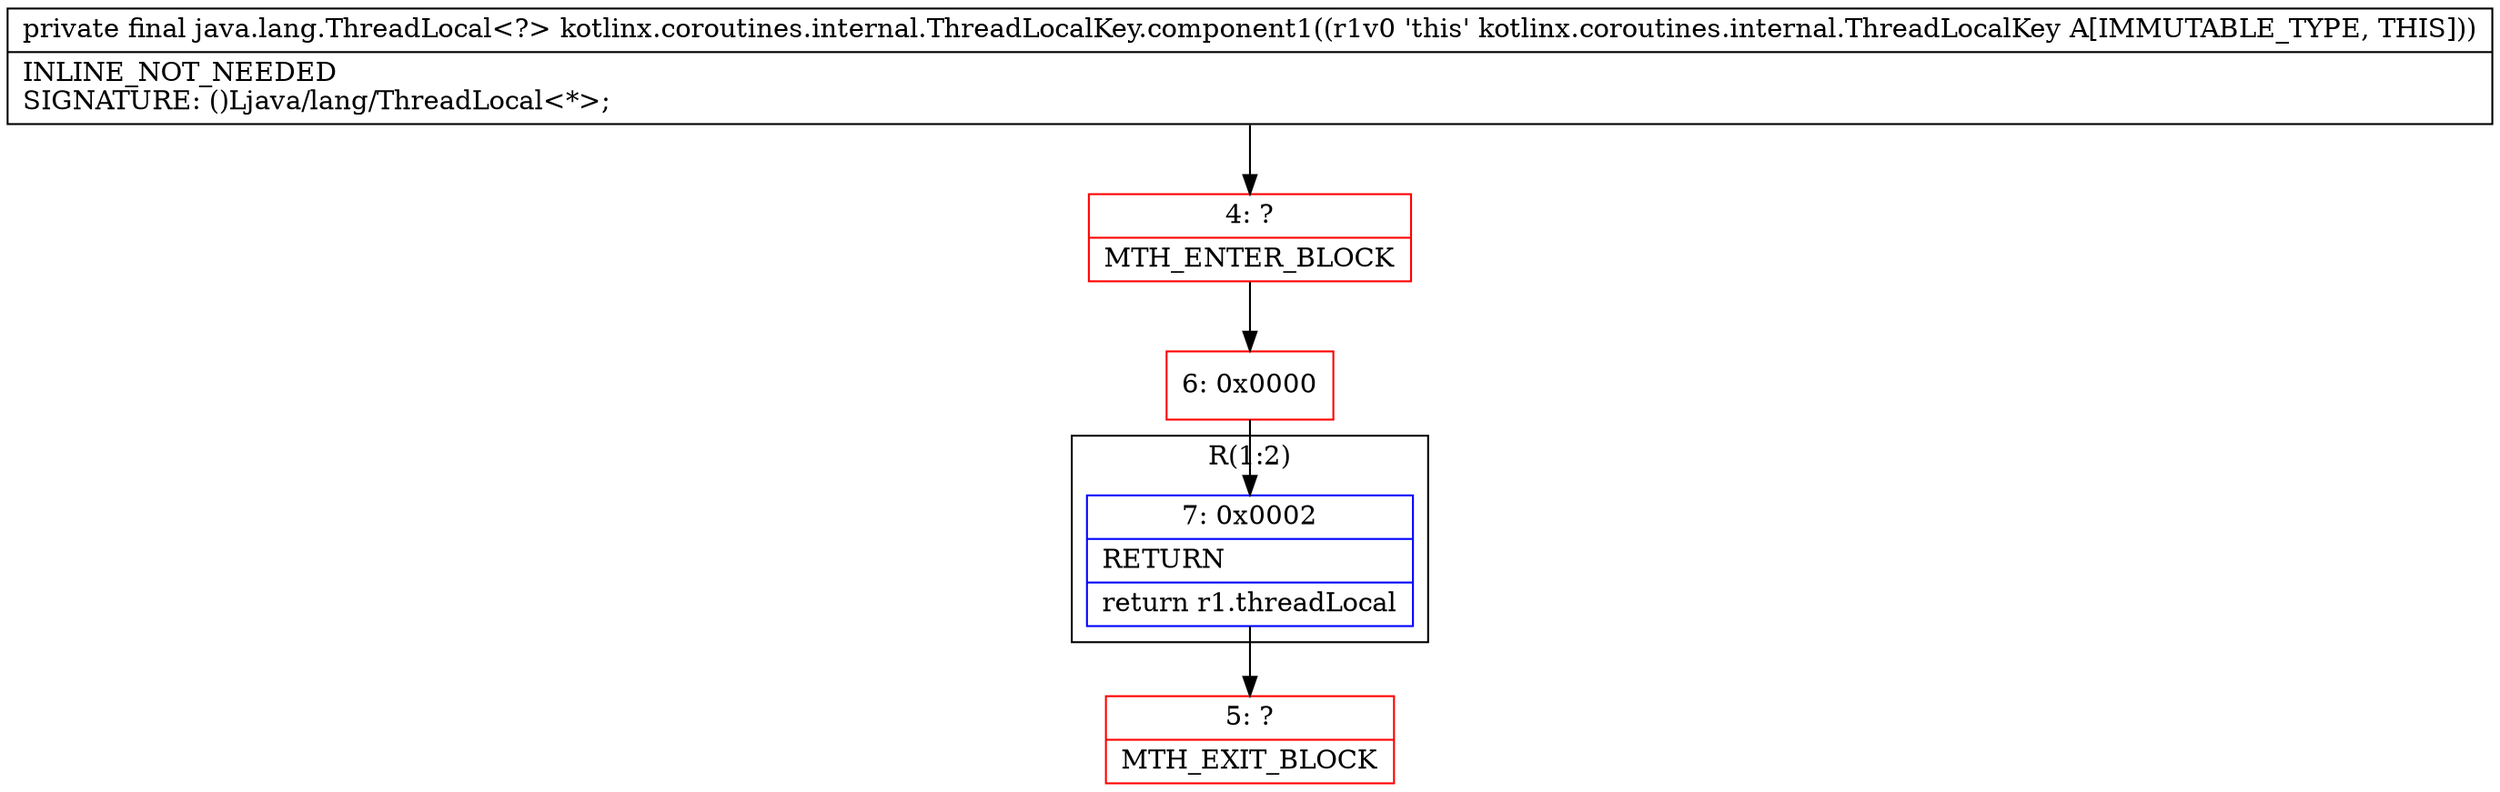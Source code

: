 digraph "CFG forkotlinx.coroutines.internal.ThreadLocalKey.component1()Ljava\/lang\/ThreadLocal;" {
subgraph cluster_Region_1957455918 {
label = "R(1:2)";
node [shape=record,color=blue];
Node_7 [shape=record,label="{7\:\ 0x0002|RETURN\l|return r1.threadLocal\l}"];
}
Node_4 [shape=record,color=red,label="{4\:\ ?|MTH_ENTER_BLOCK\l}"];
Node_6 [shape=record,color=red,label="{6\:\ 0x0000}"];
Node_5 [shape=record,color=red,label="{5\:\ ?|MTH_EXIT_BLOCK\l}"];
MethodNode[shape=record,label="{private final java.lang.ThreadLocal\<?\> kotlinx.coroutines.internal.ThreadLocalKey.component1((r1v0 'this' kotlinx.coroutines.internal.ThreadLocalKey A[IMMUTABLE_TYPE, THIS]))  | INLINE_NOT_NEEDED\lSIGNATURE: ()Ljava\/lang\/ThreadLocal\<*\>;\l}"];
MethodNode -> Node_4;Node_7 -> Node_5;
Node_4 -> Node_6;
Node_6 -> Node_7;
}

